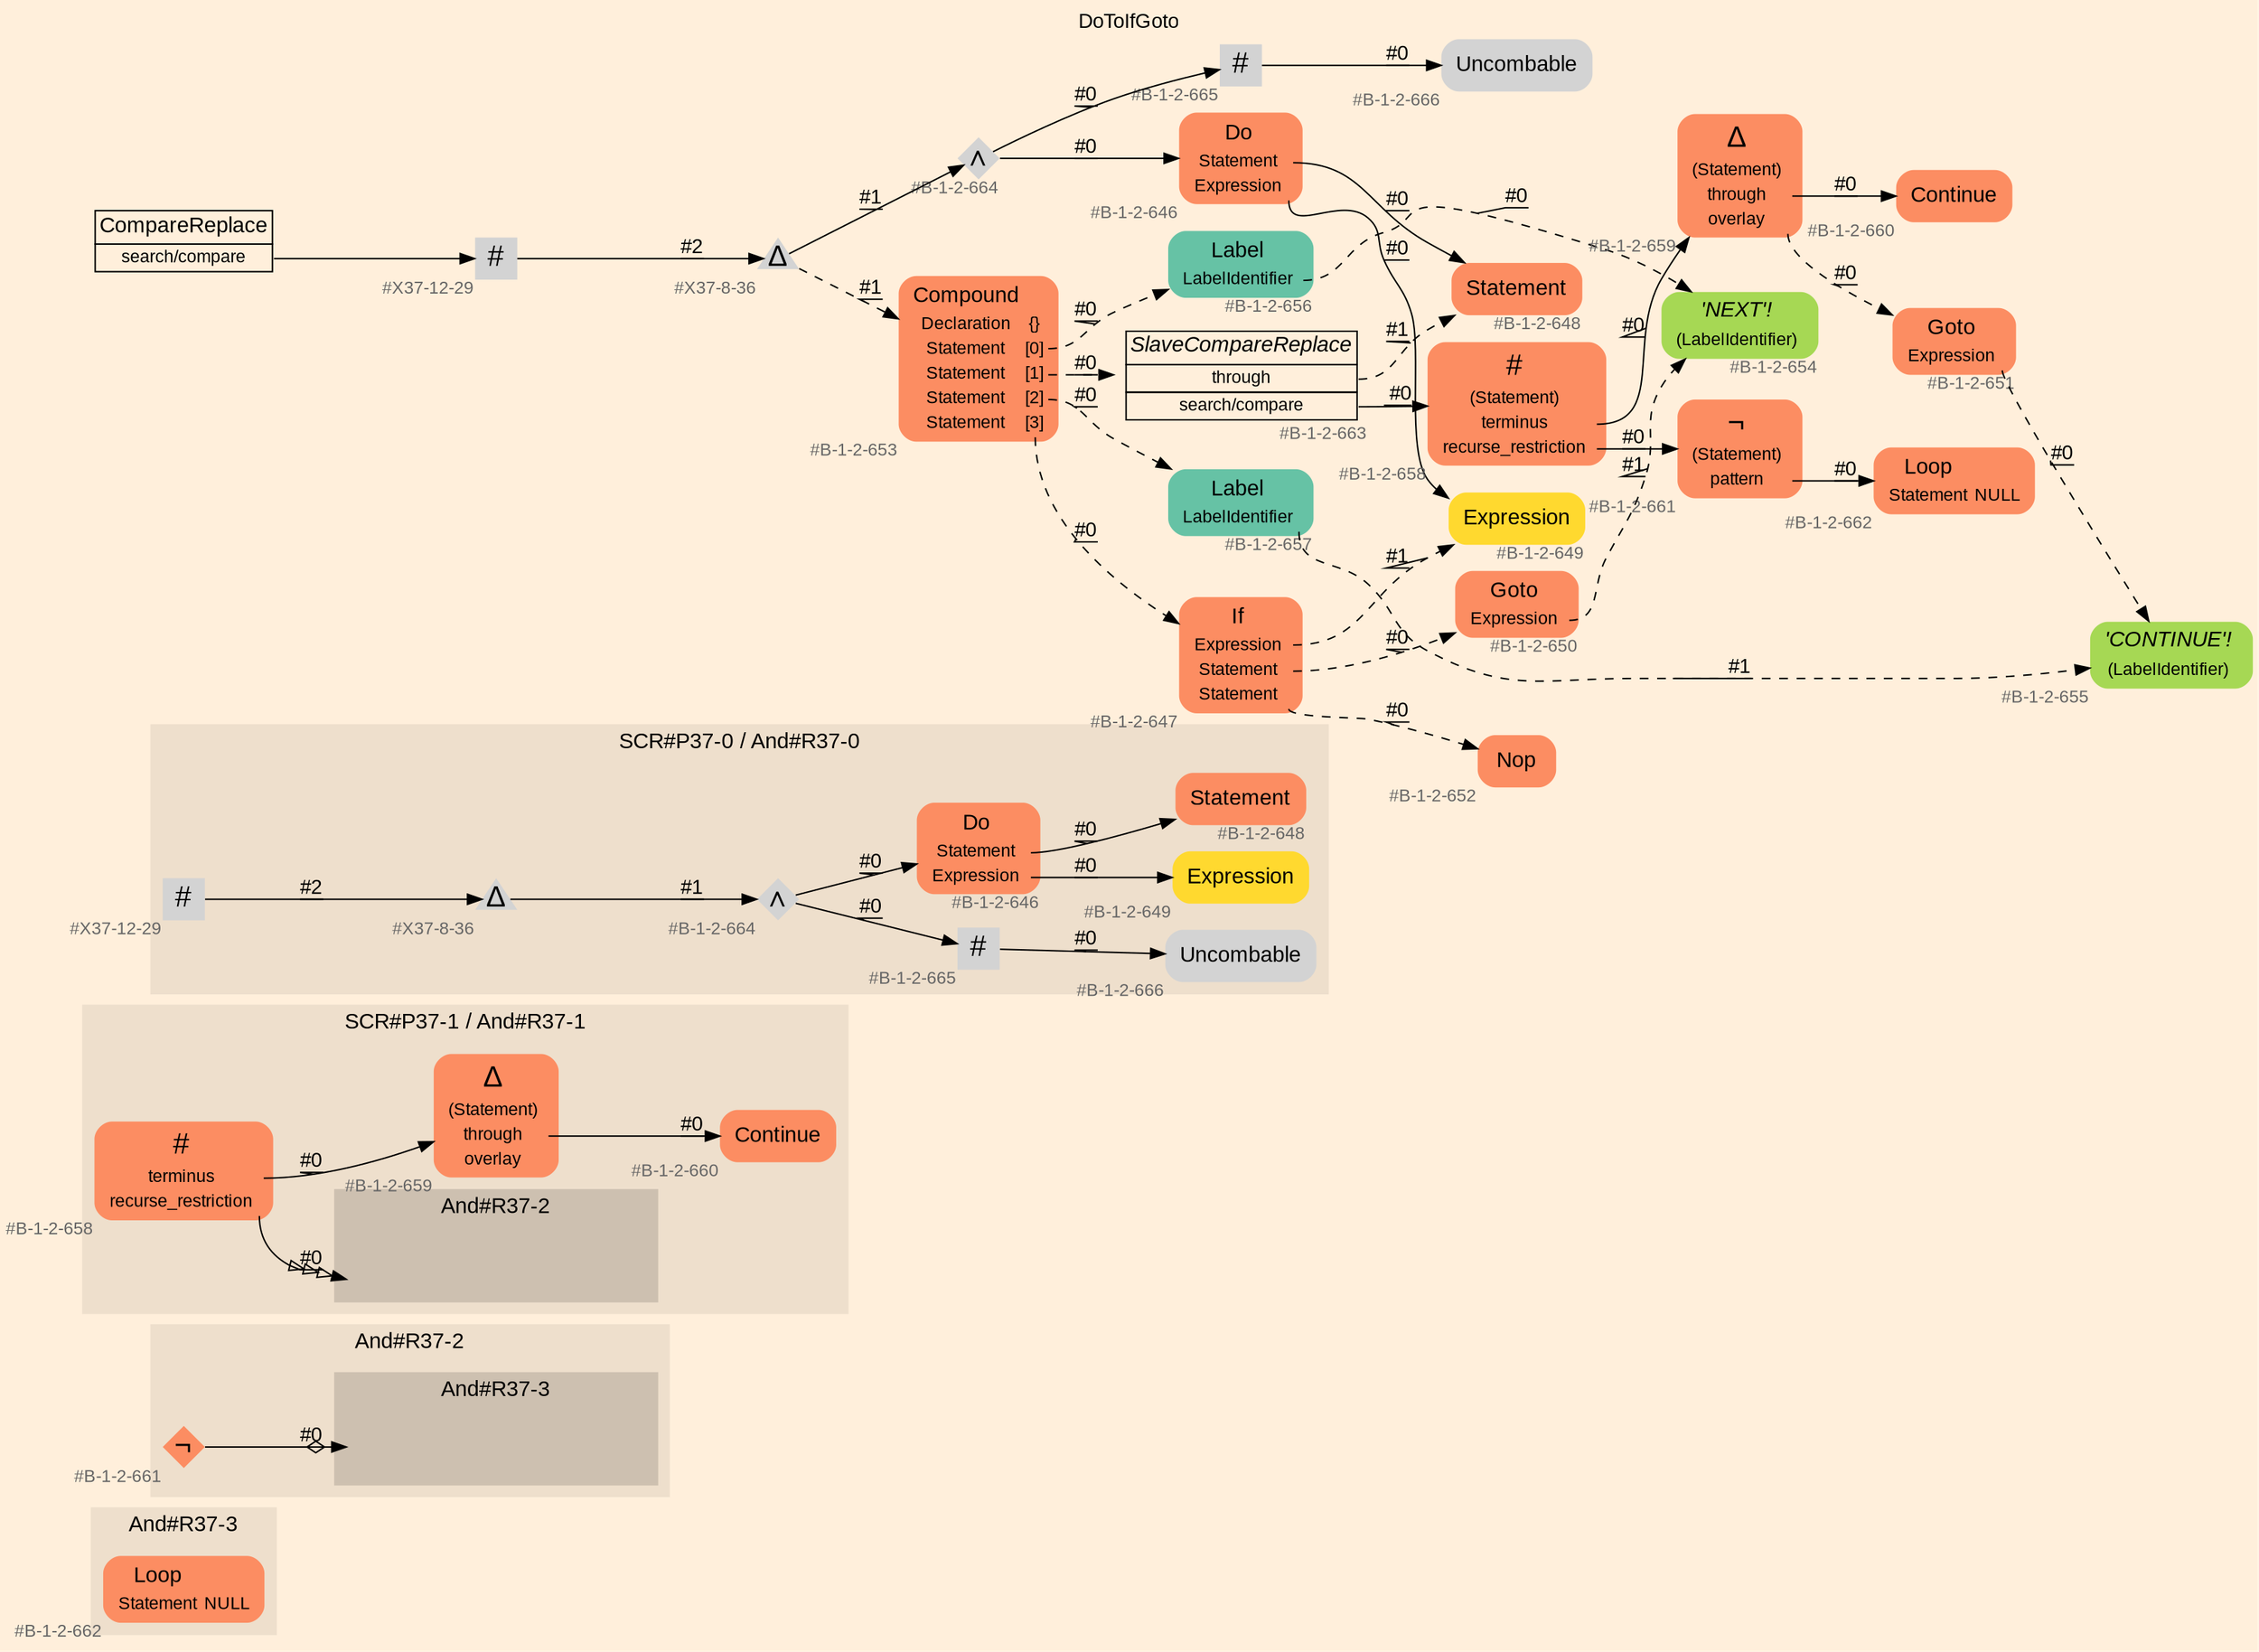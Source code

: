 digraph "DoToIfGoto" {
label = "DoToIfGoto"
labelloc = t
graph [
    rankdir = "LR"
    ranksep = 0.3
    bgcolor = antiquewhite1
    color = black
    fontcolor = black
    fontname = "Arial"
];
node [
    fontname = "Arial"
];
edge [
    fontname = "Arial"
];

// -------------------- figure And#R37-3 --------------------
// -------- region And#R37-3 ----------
subgraph "clusterAnd#R37-3" {
    label = "And#R37-3"
    style = "filled"
    color = antiquewhite2
    fontsize = "15"
    // -------- block And#R37-3/#B-1-2-662 ----------
    "And#R37-3/#B-1-2-662" [
        fillcolor = "/set28/2"
        xlabel = "#B-1-2-662"
        fontsize = "12"
        fontcolor = grey40
        shape = "plaintext"
        label = <<TABLE BORDER="0" CELLBORDER="0" CELLSPACING="0">
         <TR><TD><FONT COLOR="black" POINT-SIZE="15">Loop</FONT></TD></TR>
         <TR><TD><FONT COLOR="black" POINT-SIZE="12">Statement</FONT></TD><TD PORT="port0"><FONT COLOR="black" POINT-SIZE="12">NULL</FONT></TD></TR>
        </TABLE>>
        style = "rounded,filled"
    ];
    
}


// -------------------- figure And#R37-2 --------------------
// -------- region And#R37-2 ----------
subgraph "clusterAnd#R37-2" {
    label = "And#R37-2"
    style = "filled"
    color = antiquewhite2
    fontsize = "15"
    // -------- block And#R37-2/#B-1-2-661 ----------
    "And#R37-2/#B-1-2-661" [
        fillcolor = "/set28/2"
        xlabel = "#B-1-2-661"
        fontsize = "12"
        fontcolor = grey40
        shape = "diamond"
        label = <<FONT COLOR="black" POINT-SIZE="20">¬</FONT>>
        style = "filled"
        penwidth = 0.0
        fixedsize = true
        width = 0.4
        height = 0.4
    ];
    
    // -------- region And#R37-2/And#R37-3 ----------
    subgraph "clusterAnd#R37-2/And#R37-3" {
        label = "And#R37-3"
        style = "filled"
        color = antiquewhite3
        fontsize = "15"
        // -------- block And#R37-2/And#R37-3/#B-1-2-662 ----------
        "And#R37-2/And#R37-3/#B-1-2-662" [
            fillcolor = "/set28/2"
            xlabel = "#B-1-2-662"
            fontsize = "12"
            fontcolor = grey40
            shape = "none"
            style = "invisible"
        ];
        
    }
    
}

"And#R37-2/#B-1-2-661" -> "And#R37-2/And#R37-3/#B-1-2-662" [
    arrowhead="normalnoneodiamond"
    label = "#0"
    decorate = true
    color = black
    fontcolor = black
];


// -------------------- figure And#R37-1 --------------------
// -------- region And#R37-1 ----------
subgraph "clusterAnd#R37-1" {
    label = "SCR#P37-1 / And#R37-1"
    style = "filled"
    color = antiquewhite2
    fontsize = "15"
    // -------- block And#R37-1/#B-1-2-658 ----------
    "And#R37-1/#B-1-2-658" [
        fillcolor = "/set28/2"
        xlabel = "#B-1-2-658"
        fontsize = "12"
        fontcolor = grey40
        shape = "plaintext"
        label = <<TABLE BORDER="0" CELLBORDER="0" CELLSPACING="0">
         <TR><TD><FONT COLOR="black" POINT-SIZE="20">#</FONT></TD></TR>
         <TR><TD><FONT COLOR="black" POINT-SIZE="12">terminus</FONT></TD><TD PORT="port0"></TD></TR>
         <TR><TD><FONT COLOR="black" POINT-SIZE="12">recurse_restriction</FONT></TD><TD PORT="port1"></TD></TR>
        </TABLE>>
        style = "rounded,filled"
    ];
    
    // -------- block And#R37-1/#B-1-2-659 ----------
    "And#R37-1/#B-1-2-659" [
        fillcolor = "/set28/2"
        xlabel = "#B-1-2-659"
        fontsize = "12"
        fontcolor = grey40
        shape = "plaintext"
        label = <<TABLE BORDER="0" CELLBORDER="0" CELLSPACING="0">
         <TR><TD><FONT COLOR="black" POINT-SIZE="20">Δ</FONT></TD></TR>
         <TR><TD><FONT COLOR="black" POINT-SIZE="12">(Statement)</FONT></TD><TD PORT="port0"></TD></TR>
         <TR><TD><FONT COLOR="black" POINT-SIZE="12">through</FONT></TD><TD PORT="port1"></TD></TR>
         <TR><TD><FONT COLOR="black" POINT-SIZE="12">overlay</FONT></TD><TD PORT="port2"></TD></TR>
        </TABLE>>
        style = "rounded,filled"
    ];
    
    // -------- block And#R37-1/#B-1-2-660 ----------
    "And#R37-1/#B-1-2-660" [
        fillcolor = "/set28/2"
        xlabel = "#B-1-2-660"
        fontsize = "12"
        fontcolor = grey40
        shape = "plaintext"
        label = <<TABLE BORDER="0" CELLBORDER="0" CELLSPACING="0">
         <TR><TD><FONT COLOR="black" POINT-SIZE="15">Continue</FONT></TD></TR>
        </TABLE>>
        style = "rounded,filled"
    ];
    
    // -------- region And#R37-1/And#R37-2 ----------
    subgraph "clusterAnd#R37-1/And#R37-2" {
        label = "And#R37-2"
        style = "filled"
        color = antiquewhite3
        fontsize = "15"
        // -------- block And#R37-1/And#R37-2/#B-1-2-661 ----------
        "And#R37-1/And#R37-2/#B-1-2-661" [
            fillcolor = "/set28/2"
            xlabel = "#B-1-2-661"
            fontsize = "12"
            fontcolor = grey40
            shape = "none"
            style = "invisible"
        ];
        
    }
    
}

"And#R37-1/#B-1-2-658":port0 -> "And#R37-1/#B-1-2-659" [
    label = "#0"
    decorate = true
    color = black
    fontcolor = black
];

"And#R37-1/#B-1-2-658":port1 -> "And#R37-1/And#R37-2/#B-1-2-661" [
    arrowhead="normalonormalonormalonormal"
    label = "#0"
    decorate = true
    color = black
    fontcolor = black
];

"And#R37-1/#B-1-2-659":port1 -> "And#R37-1/#B-1-2-660" [
    label = "#0"
    decorate = true
    color = black
    fontcolor = black
];


// -------------------- figure And#R37-0 --------------------
// -------- region And#R37-0 ----------
subgraph "clusterAnd#R37-0" {
    label = "SCR#P37-0 / And#R37-0"
    style = "filled"
    color = antiquewhite2
    fontsize = "15"
    // -------- block And#R37-0/#B-1-2-649 ----------
    "And#R37-0/#B-1-2-649" [
        fillcolor = "/set28/6"
        xlabel = "#B-1-2-649"
        fontsize = "12"
        fontcolor = grey40
        shape = "plaintext"
        label = <<TABLE BORDER="0" CELLBORDER="0" CELLSPACING="0">
         <TR><TD><FONT COLOR="black" POINT-SIZE="15">Expression</FONT></TD></TR>
        </TABLE>>
        style = "rounded,filled"
    ];
    
    // -------- block And#R37-0/#X37-12-29 ----------
    "And#R37-0/#X37-12-29" [
        xlabel = "#X37-12-29"
        fontsize = "12"
        fontcolor = grey40
        shape = "square"
        label = <<FONT COLOR="black" POINT-SIZE="20">#</FONT>>
        style = "filled"
        penwidth = 0.0
        fixedsize = true
        width = 0.4
        height = 0.4
    ];
    
    // -------- block And#R37-0/#B-1-2-665 ----------
    "And#R37-0/#B-1-2-665" [
        xlabel = "#B-1-2-665"
        fontsize = "12"
        fontcolor = grey40
        shape = "square"
        label = <<FONT COLOR="black" POINT-SIZE="20">#</FONT>>
        style = "filled"
        penwidth = 0.0
        fixedsize = true
        width = 0.4
        height = 0.4
    ];
    
    // -------- block And#R37-0/#B-1-2-648 ----------
    "And#R37-0/#B-1-2-648" [
        fillcolor = "/set28/2"
        xlabel = "#B-1-2-648"
        fontsize = "12"
        fontcolor = grey40
        shape = "plaintext"
        label = <<TABLE BORDER="0" CELLBORDER="0" CELLSPACING="0">
         <TR><TD><FONT COLOR="black" POINT-SIZE="15">Statement</FONT></TD></TR>
        </TABLE>>
        style = "rounded,filled"
    ];
    
    // -------- block And#R37-0/#B-1-2-666 ----------
    "And#R37-0/#B-1-2-666" [
        xlabel = "#B-1-2-666"
        fontsize = "12"
        fontcolor = grey40
        shape = "plaintext"
        label = <<TABLE BORDER="0" CELLBORDER="0" CELLSPACING="0">
         <TR><TD><FONT COLOR="black" POINT-SIZE="15">Uncombable</FONT></TD></TR>
        </TABLE>>
        style = "rounded,filled"
    ];
    
    // -------- block And#R37-0/#B-1-2-646 ----------
    "And#R37-0/#B-1-2-646" [
        fillcolor = "/set28/2"
        xlabel = "#B-1-2-646"
        fontsize = "12"
        fontcolor = grey40
        shape = "plaintext"
        label = <<TABLE BORDER="0" CELLBORDER="0" CELLSPACING="0">
         <TR><TD><FONT COLOR="black" POINT-SIZE="15">Do</FONT></TD></TR>
         <TR><TD><FONT COLOR="black" POINT-SIZE="12">Statement</FONT></TD><TD PORT="port0"></TD></TR>
         <TR><TD><FONT COLOR="black" POINT-SIZE="12">Expression</FONT></TD><TD PORT="port1"></TD></TR>
        </TABLE>>
        style = "rounded,filled"
    ];
    
    // -------- block And#R37-0/#X37-8-36 ----------
    "And#R37-0/#X37-8-36" [
        xlabel = "#X37-8-36"
        fontsize = "12"
        fontcolor = grey40
        shape = "triangle"
        label = <<FONT COLOR="black" POINT-SIZE="20">Δ</FONT>>
        style = "filled"
        penwidth = 0.0
        fixedsize = true
        width = 0.4
        height = 0.4
    ];
    
    // -------- block And#R37-0/#B-1-2-664 ----------
    "And#R37-0/#B-1-2-664" [
        xlabel = "#B-1-2-664"
        fontsize = "12"
        fontcolor = grey40
        shape = "diamond"
        label = <<FONT COLOR="black" POINT-SIZE="20">∧</FONT>>
        style = "filled"
        penwidth = 0.0
        fixedsize = true
        width = 0.4
        height = 0.4
    ];
    
}

"And#R37-0/#X37-12-29" -> "And#R37-0/#X37-8-36" [
    label = "#2"
    decorate = true
    color = black
    fontcolor = black
];

"And#R37-0/#B-1-2-665" -> "And#R37-0/#B-1-2-666" [
    label = "#0"
    decorate = true
    color = black
    fontcolor = black
];

"And#R37-0/#B-1-2-646":port0 -> "And#R37-0/#B-1-2-648" [
    label = "#0"
    decorate = true
    color = black
    fontcolor = black
];

"And#R37-0/#B-1-2-646":port1 -> "And#R37-0/#B-1-2-649" [
    label = "#0"
    decorate = true
    color = black
    fontcolor = black
];

"And#R37-0/#X37-8-36" -> "And#R37-0/#B-1-2-664" [
    label = "#1"
    decorate = true
    color = black
    fontcolor = black
];

"And#R37-0/#B-1-2-664" -> "And#R37-0/#B-1-2-646" [
    label = "#0"
    decorate = true
    color = black
    fontcolor = black
];

"And#R37-0/#B-1-2-664" -> "And#R37-0/#B-1-2-665" [
    label = "#0"
    decorate = true
    color = black
    fontcolor = black
];


// -------------------- transformation figure --------------------
// -------- block CR#X37-10-37 ----------
"CR#X37-10-37" [
    fillcolor = antiquewhite1
    fontsize = "12"
    fontcolor = grey40
    shape = "plaintext"
    label = <<TABLE BORDER="0" CELLBORDER="1" CELLSPACING="0">
     <TR><TD><FONT COLOR="black" POINT-SIZE="15">CompareReplace</FONT></TD></TR>
     <TR><TD PORT="port0"><FONT COLOR="black" POINT-SIZE="12">search/compare</FONT></TD></TR>
    </TABLE>>
    style = "filled"
    color = black
];

// -------- block #X37-12-29 ----------
"#X37-12-29" [
    xlabel = "#X37-12-29"
    fontsize = "12"
    fontcolor = grey40
    shape = "square"
    label = <<FONT COLOR="black" POINT-SIZE="20">#</FONT>>
    style = "filled"
    penwidth = 0.0
    fixedsize = true
    width = 0.4
    height = 0.4
];

// -------- block #X37-8-36 ----------
"#X37-8-36" [
    xlabel = "#X37-8-36"
    fontsize = "12"
    fontcolor = grey40
    shape = "triangle"
    label = <<FONT COLOR="black" POINT-SIZE="20">Δ</FONT>>
    style = "filled"
    penwidth = 0.0
    fixedsize = true
    width = 0.4
    height = 0.4
];

// -------- block #B-1-2-664 ----------
"#B-1-2-664" [
    xlabel = "#B-1-2-664"
    fontsize = "12"
    fontcolor = grey40
    shape = "diamond"
    label = <<FONT COLOR="black" POINT-SIZE="20">∧</FONT>>
    style = "filled"
    penwidth = 0.0
    fixedsize = true
    width = 0.4
    height = 0.4
];

// -------- block #B-1-2-646 ----------
"#B-1-2-646" [
    fillcolor = "/set28/2"
    xlabel = "#B-1-2-646"
    fontsize = "12"
    fontcolor = grey40
    shape = "plaintext"
    label = <<TABLE BORDER="0" CELLBORDER="0" CELLSPACING="0">
     <TR><TD><FONT COLOR="black" POINT-SIZE="15">Do</FONT></TD></TR>
     <TR><TD><FONT COLOR="black" POINT-SIZE="12">Statement</FONT></TD><TD PORT="port0"></TD></TR>
     <TR><TD><FONT COLOR="black" POINT-SIZE="12">Expression</FONT></TD><TD PORT="port1"></TD></TR>
    </TABLE>>
    style = "rounded,filled"
];

// -------- block #B-1-2-648 ----------
"#B-1-2-648" [
    fillcolor = "/set28/2"
    xlabel = "#B-1-2-648"
    fontsize = "12"
    fontcolor = grey40
    shape = "plaintext"
    label = <<TABLE BORDER="0" CELLBORDER="0" CELLSPACING="0">
     <TR><TD><FONT COLOR="black" POINT-SIZE="15">Statement</FONT></TD></TR>
    </TABLE>>
    style = "rounded,filled"
];

// -------- block #B-1-2-649 ----------
"#B-1-2-649" [
    fillcolor = "/set28/6"
    xlabel = "#B-1-2-649"
    fontsize = "12"
    fontcolor = grey40
    shape = "plaintext"
    label = <<TABLE BORDER="0" CELLBORDER="0" CELLSPACING="0">
     <TR><TD><FONT COLOR="black" POINT-SIZE="15">Expression</FONT></TD></TR>
    </TABLE>>
    style = "rounded,filled"
];

// -------- block #B-1-2-665 ----------
"#B-1-2-665" [
    xlabel = "#B-1-2-665"
    fontsize = "12"
    fontcolor = grey40
    shape = "square"
    label = <<FONT COLOR="black" POINT-SIZE="20">#</FONT>>
    style = "filled"
    penwidth = 0.0
    fixedsize = true
    width = 0.4
    height = 0.4
];

// -------- block #B-1-2-666 ----------
"#B-1-2-666" [
    xlabel = "#B-1-2-666"
    fontsize = "12"
    fontcolor = grey40
    shape = "plaintext"
    label = <<TABLE BORDER="0" CELLBORDER="0" CELLSPACING="0">
     <TR><TD><FONT COLOR="black" POINT-SIZE="15">Uncombable</FONT></TD></TR>
    </TABLE>>
    style = "rounded,filled"
];

// -------- block #B-1-2-653 ----------
"#B-1-2-653" [
    fillcolor = "/set28/2"
    xlabel = "#B-1-2-653"
    fontsize = "12"
    fontcolor = grey40
    shape = "plaintext"
    label = <<TABLE BORDER="0" CELLBORDER="0" CELLSPACING="0">
     <TR><TD><FONT COLOR="black" POINT-SIZE="15">Compound</FONT></TD></TR>
     <TR><TD><FONT COLOR="black" POINT-SIZE="12">Declaration</FONT></TD><TD PORT="port0"><FONT COLOR="black" POINT-SIZE="12">{}</FONT></TD></TR>
     <TR><TD><FONT COLOR="black" POINT-SIZE="12">Statement</FONT></TD><TD PORT="port1"><FONT COLOR="black" POINT-SIZE="12">[0]</FONT></TD></TR>
     <TR><TD><FONT COLOR="black" POINT-SIZE="12">Statement</FONT></TD><TD PORT="port2"><FONT COLOR="black" POINT-SIZE="12">[1]</FONT></TD></TR>
     <TR><TD><FONT COLOR="black" POINT-SIZE="12">Statement</FONT></TD><TD PORT="port3"><FONT COLOR="black" POINT-SIZE="12">[2]</FONT></TD></TR>
     <TR><TD><FONT COLOR="black" POINT-SIZE="12">Statement</FONT></TD><TD PORT="port4"><FONT COLOR="black" POINT-SIZE="12">[3]</FONT></TD></TR>
    </TABLE>>
    style = "rounded,filled"
];

// -------- block #B-1-2-656 ----------
"#B-1-2-656" [
    fillcolor = "/set28/1"
    xlabel = "#B-1-2-656"
    fontsize = "12"
    fontcolor = grey40
    shape = "plaintext"
    label = <<TABLE BORDER="0" CELLBORDER="0" CELLSPACING="0">
     <TR><TD><FONT COLOR="black" POINT-SIZE="15">Label</FONT></TD></TR>
     <TR><TD><FONT COLOR="black" POINT-SIZE="12">LabelIdentifier</FONT></TD><TD PORT="port0"></TD></TR>
    </TABLE>>
    style = "rounded,filled"
];

// -------- block #B-1-2-654 ----------
"#B-1-2-654" [
    fillcolor = "/set28/5"
    xlabel = "#B-1-2-654"
    fontsize = "12"
    fontcolor = grey40
    shape = "plaintext"
    label = <<TABLE BORDER="0" CELLBORDER="0" CELLSPACING="0">
     <TR><TD><FONT COLOR="black" POINT-SIZE="15"><I>'NEXT'!</I></FONT></TD></TR>
     <TR><TD><FONT COLOR="black" POINT-SIZE="12">(LabelIdentifier)</FONT></TD><TD PORT="port0"></TD></TR>
    </TABLE>>
    style = "rounded,filled"
];

// -------- block #B-1-2-663 ----------
"#B-1-2-663" [
    fillcolor = antiquewhite1
    xlabel = "#B-1-2-663"
    fontsize = "12"
    fontcolor = grey40
    shape = "plaintext"
    label = <<TABLE BORDER="0" CELLBORDER="1" CELLSPACING="0">
     <TR><TD><FONT COLOR="black" POINT-SIZE="15"><I>SlaveCompareReplace</I></FONT></TD></TR>
     <TR><TD PORT="port0"><FONT COLOR="black" POINT-SIZE="12">through</FONT></TD></TR>
     <TR><TD PORT="port1"><FONT COLOR="black" POINT-SIZE="12">search/compare</FONT></TD></TR>
    </TABLE>>
    style = "filled"
    color = black
];

// -------- block #B-1-2-658 ----------
"#B-1-2-658" [
    fillcolor = "/set28/2"
    xlabel = "#B-1-2-658"
    fontsize = "12"
    fontcolor = grey40
    shape = "plaintext"
    label = <<TABLE BORDER="0" CELLBORDER="0" CELLSPACING="0">
     <TR><TD><FONT COLOR="black" POINT-SIZE="20">#</FONT></TD></TR>
     <TR><TD><FONT COLOR="black" POINT-SIZE="12">(Statement)</FONT></TD><TD PORT="port0"></TD></TR>
     <TR><TD><FONT COLOR="black" POINT-SIZE="12">terminus</FONT></TD><TD PORT="port1"></TD></TR>
     <TR><TD><FONT COLOR="black" POINT-SIZE="12">recurse_restriction</FONT></TD><TD PORT="port2"></TD></TR>
    </TABLE>>
    style = "rounded,filled"
];

// -------- block #B-1-2-659 ----------
"#B-1-2-659" [
    fillcolor = "/set28/2"
    xlabel = "#B-1-2-659"
    fontsize = "12"
    fontcolor = grey40
    shape = "plaintext"
    label = <<TABLE BORDER="0" CELLBORDER="0" CELLSPACING="0">
     <TR><TD><FONT COLOR="black" POINT-SIZE="20">Δ</FONT></TD></TR>
     <TR><TD><FONT COLOR="black" POINT-SIZE="12">(Statement)</FONT></TD><TD PORT="port0"></TD></TR>
     <TR><TD><FONT COLOR="black" POINT-SIZE="12">through</FONT></TD><TD PORT="port1"></TD></TR>
     <TR><TD><FONT COLOR="black" POINT-SIZE="12">overlay</FONT></TD><TD PORT="port2"></TD></TR>
    </TABLE>>
    style = "rounded,filled"
];

// -------- block #B-1-2-660 ----------
"#B-1-2-660" [
    fillcolor = "/set28/2"
    xlabel = "#B-1-2-660"
    fontsize = "12"
    fontcolor = grey40
    shape = "plaintext"
    label = <<TABLE BORDER="0" CELLBORDER="0" CELLSPACING="0">
     <TR><TD><FONT COLOR="black" POINT-SIZE="15">Continue</FONT></TD></TR>
    </TABLE>>
    style = "rounded,filled"
];

// -------- block #B-1-2-651 ----------
"#B-1-2-651" [
    fillcolor = "/set28/2"
    xlabel = "#B-1-2-651"
    fontsize = "12"
    fontcolor = grey40
    shape = "plaintext"
    label = <<TABLE BORDER="0" CELLBORDER="0" CELLSPACING="0">
     <TR><TD><FONT COLOR="black" POINT-SIZE="15">Goto</FONT></TD></TR>
     <TR><TD><FONT COLOR="black" POINT-SIZE="12">Expression</FONT></TD><TD PORT="port0"></TD></TR>
    </TABLE>>
    style = "rounded,filled"
];

// -------- block #B-1-2-655 ----------
"#B-1-2-655" [
    fillcolor = "/set28/5"
    xlabel = "#B-1-2-655"
    fontsize = "12"
    fontcolor = grey40
    shape = "plaintext"
    label = <<TABLE BORDER="0" CELLBORDER="0" CELLSPACING="0">
     <TR><TD><FONT COLOR="black" POINT-SIZE="15"><I>'CONTINUE'!</I></FONT></TD></TR>
     <TR><TD><FONT COLOR="black" POINT-SIZE="12">(LabelIdentifier)</FONT></TD><TD PORT="port0"></TD></TR>
    </TABLE>>
    style = "rounded,filled"
];

// -------- block #B-1-2-661 ----------
"#B-1-2-661" [
    fillcolor = "/set28/2"
    xlabel = "#B-1-2-661"
    fontsize = "12"
    fontcolor = grey40
    shape = "plaintext"
    label = <<TABLE BORDER="0" CELLBORDER="0" CELLSPACING="0">
     <TR><TD><FONT COLOR="black" POINT-SIZE="20">¬</FONT></TD></TR>
     <TR><TD><FONT COLOR="black" POINT-SIZE="12">(Statement)</FONT></TD><TD PORT="port0"></TD></TR>
     <TR><TD><FONT COLOR="black" POINT-SIZE="12">pattern</FONT></TD><TD PORT="port1"></TD></TR>
    </TABLE>>
    style = "rounded,filled"
];

// -------- block #B-1-2-662 ----------
"#B-1-2-662" [
    fillcolor = "/set28/2"
    xlabel = "#B-1-2-662"
    fontsize = "12"
    fontcolor = grey40
    shape = "plaintext"
    label = <<TABLE BORDER="0" CELLBORDER="0" CELLSPACING="0">
     <TR><TD><FONT COLOR="black" POINT-SIZE="15">Loop</FONT></TD></TR>
     <TR><TD><FONT COLOR="black" POINT-SIZE="12">Statement</FONT></TD><TD PORT="port0"><FONT COLOR="black" POINT-SIZE="12">NULL</FONT></TD></TR>
    </TABLE>>
    style = "rounded,filled"
];

// -------- block #B-1-2-657 ----------
"#B-1-2-657" [
    fillcolor = "/set28/1"
    xlabel = "#B-1-2-657"
    fontsize = "12"
    fontcolor = grey40
    shape = "plaintext"
    label = <<TABLE BORDER="0" CELLBORDER="0" CELLSPACING="0">
     <TR><TD><FONT COLOR="black" POINT-SIZE="15">Label</FONT></TD></TR>
     <TR><TD><FONT COLOR="black" POINT-SIZE="12">LabelIdentifier</FONT></TD><TD PORT="port0"></TD></TR>
    </TABLE>>
    style = "rounded,filled"
];

// -------- block #B-1-2-647 ----------
"#B-1-2-647" [
    fillcolor = "/set28/2"
    xlabel = "#B-1-2-647"
    fontsize = "12"
    fontcolor = grey40
    shape = "plaintext"
    label = <<TABLE BORDER="0" CELLBORDER="0" CELLSPACING="0">
     <TR><TD><FONT COLOR="black" POINT-SIZE="15">If</FONT></TD></TR>
     <TR><TD><FONT COLOR="black" POINT-SIZE="12">Expression</FONT></TD><TD PORT="port0"></TD></TR>
     <TR><TD><FONT COLOR="black" POINT-SIZE="12">Statement</FONT></TD><TD PORT="port1"></TD></TR>
     <TR><TD><FONT COLOR="black" POINT-SIZE="12">Statement</FONT></TD><TD PORT="port2"></TD></TR>
    </TABLE>>
    style = "rounded,filled"
];

// -------- block #B-1-2-650 ----------
"#B-1-2-650" [
    fillcolor = "/set28/2"
    xlabel = "#B-1-2-650"
    fontsize = "12"
    fontcolor = grey40
    shape = "plaintext"
    label = <<TABLE BORDER="0" CELLBORDER="0" CELLSPACING="0">
     <TR><TD><FONT COLOR="black" POINT-SIZE="15">Goto</FONT></TD></TR>
     <TR><TD><FONT COLOR="black" POINT-SIZE="12">Expression</FONT></TD><TD PORT="port0"></TD></TR>
    </TABLE>>
    style = "rounded,filled"
];

// -------- block #B-1-2-652 ----------
"#B-1-2-652" [
    fillcolor = "/set28/2"
    xlabel = "#B-1-2-652"
    fontsize = "12"
    fontcolor = grey40
    shape = "plaintext"
    label = <<TABLE BORDER="0" CELLBORDER="0" CELLSPACING="0">
     <TR><TD><FONT COLOR="black" POINT-SIZE="15">Nop</FONT></TD></TR>
    </TABLE>>
    style = "rounded,filled"
];

"CR#X37-10-37":port0 -> "#X37-12-29" [
    label = ""
    decorate = true
    color = black
    fontcolor = black
];

"#X37-12-29" -> "#X37-8-36" [
    label = "#2"
    decorate = true
    color = black
    fontcolor = black
];

"#X37-8-36" -> "#B-1-2-664" [
    label = "#1"
    decorate = true
    color = black
    fontcolor = black
];

"#X37-8-36" -> "#B-1-2-653" [
    style="dashed"
    label = "#1"
    decorate = true
    color = black
    fontcolor = black
];

"#B-1-2-664" -> "#B-1-2-646" [
    label = "#0"
    decorate = true
    color = black
    fontcolor = black
];

"#B-1-2-664" -> "#B-1-2-665" [
    label = "#0"
    decorate = true
    color = black
    fontcolor = black
];

"#B-1-2-646":port0 -> "#B-1-2-648" [
    label = "#0"
    decorate = true
    color = black
    fontcolor = black
];

"#B-1-2-646":port1 -> "#B-1-2-649" [
    label = "#0"
    decorate = true
    color = black
    fontcolor = black
];

"#B-1-2-665" -> "#B-1-2-666" [
    label = "#0"
    decorate = true
    color = black
    fontcolor = black
];

"#B-1-2-653":port1 -> "#B-1-2-656" [
    style="dashed"
    label = "#0"
    decorate = true
    color = black
    fontcolor = black
];

"#B-1-2-653":port2 -> "#B-1-2-663" [
    style="dashed"
    label = "#0"
    decorate = true
    color = black
    fontcolor = black
];

"#B-1-2-653":port3 -> "#B-1-2-657" [
    style="dashed"
    label = "#0"
    decorate = true
    color = black
    fontcolor = black
];

"#B-1-2-653":port4 -> "#B-1-2-647" [
    style="dashed"
    label = "#0"
    decorate = true
    color = black
    fontcolor = black
];

"#B-1-2-656":port0 -> "#B-1-2-654" [
    style="dashed"
    label = "#0"
    decorate = true
    color = black
    fontcolor = black
];

"#B-1-2-663":port0 -> "#B-1-2-648" [
    style="dashed"
    label = "#1"
    decorate = true
    color = black
    fontcolor = black
];

"#B-1-2-663":port1 -> "#B-1-2-658" [
    label = " #0"
    decorate = true
    color = black
    fontcolor = black
];

"#B-1-2-658":port1 -> "#B-1-2-659" [
    label = "#0"
    decorate = true
    color = black
    fontcolor = black
];

"#B-1-2-658":port2 -> "#B-1-2-661" [
    label = "#0"
    decorate = true
    color = black
    fontcolor = black
];

"#B-1-2-659":port1 -> "#B-1-2-660" [
    label = "#0"
    decorate = true
    color = black
    fontcolor = black
];

"#B-1-2-659":port2 -> "#B-1-2-651" [
    style="dashed"
    label = "#0"
    decorate = true
    color = black
    fontcolor = black
];

"#B-1-2-651":port0 -> "#B-1-2-655" [
    style="dashed"
    label = "#0"
    decorate = true
    color = black
    fontcolor = black
];

"#B-1-2-661":port1 -> "#B-1-2-662" [
    label = "#0"
    decorate = true
    color = black
    fontcolor = black
];

"#B-1-2-657":port0 -> "#B-1-2-655" [
    style="dashed"
    label = "#1"
    decorate = true
    color = black
    fontcolor = black
];

"#B-1-2-647":port0 -> "#B-1-2-649" [
    style="dashed"
    label = "#1"
    decorate = true
    color = black
    fontcolor = black
];

"#B-1-2-647":port1 -> "#B-1-2-650" [
    style="dashed"
    label = "#0"
    decorate = true
    color = black
    fontcolor = black
];

"#B-1-2-647":port2 -> "#B-1-2-652" [
    style="dashed"
    label = "#0"
    decorate = true
    color = black
    fontcolor = black
];

"#B-1-2-650":port0 -> "#B-1-2-654" [
    style="dashed"
    label = "#1"
    decorate = true
    color = black
    fontcolor = black
];


}
